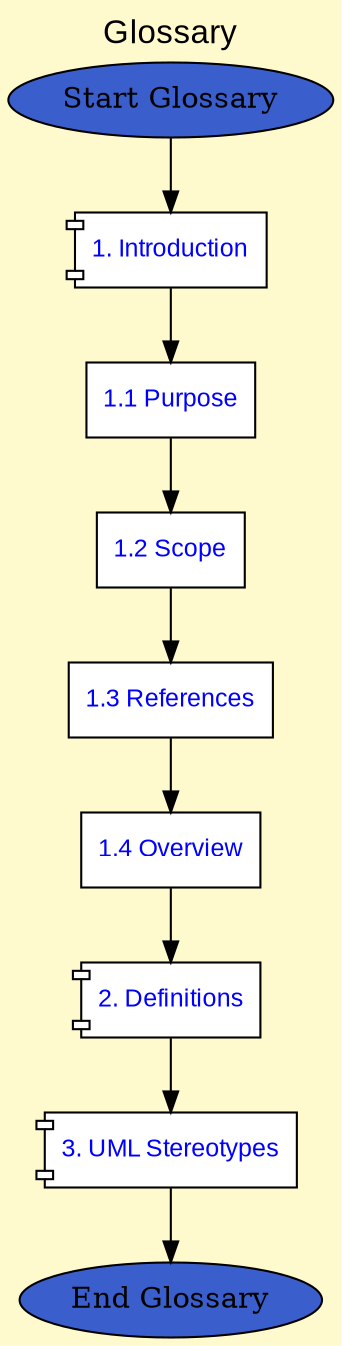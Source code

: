 digraph glossary {
  graph [
    fontsize = 16,
    fontname = Arial,
    label = "Glossary",
    labelloc = t,
    bgcolor = "lemonchiffon"
  ];
 
	"Artifact Start 1 2 1 2 1 10 0 Glossary |" -> "Artifact SectionWT 1 2 1 2 1 10 1 Introduction | Templates/Glossary/Introduction.txt" [style=solid];
	"Artifact SectionWT 1 2 1 2 1 10 1 Introduction | Templates/Glossary/Introduction.txt" -> "Artifact SectionWT 1 2 1 2 1 10 1.1 Purpose | Templates/Glossary/Purpose.txt" [style=solid];
	"Artifact SectionWT 1 2 1 2 1 10 1.1 Purpose | Templates/Glossary/Purpose.txt" -> "Artifact SectionWT 1 2 1 2 1 10 1.2 Scope | Templates/Glossary/Scope.txt" [style=solid];
	"Artifact SectionWT 1 2 1 2 1 10 1.2 Scope | Templates/Glossary/Scope.txt" -> "Artifact SectionWT 1 2 1 2 1 10 1.3 References | Templates/Glossary/References.txt" [style=solid];
	"Artifact SectionWT 1 2 1 2 1 10 1.3 References | Templates/Glossary/References.txt" -> "Artifact SectionWT 1 2 1 2 1 10 1.4 Overview | Templates/Glossary/Overview.txt" [style=solid];
	"Artifact SectionWT 1 2 1 2 1 10 1.4 Overview | Templates/Glossary/Overview.txt" -> "Artifact SectionWT 1 2 1 2 1 10 2 Definitions | Templates/Glossary/Definitions.txt" [style=solid];
	"Artifact SectionWT 1 2 1 2 1 10 2 Definitions | Templates/Glossary/Definitions.txt" -> "Artifact SectionWT 1 2 1 2 1 10 3 UML Stereotypes | Templates/Glossary/UMLStereotypes.txt" [style=solid];
	"Artifact SectionWT 1 2 1 2 1 10 3 UML Stereotypes | Templates/Glossary/UMLStereotypes.txt" -> "Artifact End 1 2 1 2 1 10 0 Glossary |" [style=solid];
    
	"Artifact Start 1 2 1 2 1 10 0 Glossary |" [shape=ellipse,label="Start Glossary",fillcolor =royalblue3,style=filled];
	"Artifact End 1 2 1 2 1 10 0 Glossary |" [shape=ellipse,label="End Glossary",fillcolor =royalblue3,style=filled];
	
	
	"Artifact SectionWT 1 2 1 2 1 10 1 Introduction | Templates/Glossary/Introduction.txt" [
    		shape = component,
    		label = "1. Introduction",
    		margin="0.11,0.11",
			URL = "./Templates/Introduction.txt",
    		fillcolor = white,
    		style = filled,
    		fontname = Arial,
	   		fontsize = 12,
			fontcolor = blue
	   		 
  		];	
	
	"Artifact SectionWT 1 2 1 2 1 10 1.1 Purpose | Templates/Glossary/Purpose.txt" [
    		shape = box,
    		label = "1.1 Purpose",
    		margin="0.11,0.11",
			URL = "./Templates/Purpose.txt",
    		fillcolor = white,
    		style = filled,
    		fontname = Arial,
	   		fontsize = 12,
			fontcolor = blue
  		];	
	"Artifact SectionWT 1 2 1 2 1 10 1.2 Scope | Templates/Glossary/Scope.txt" [
    		shape = box,
    		label = "1.2 Scope",
    		margin="0.11,0.11",
			URL = "./Templates/Scope.txt",			
    		fillcolor = white,
    		style = filled,
    		fontname = Arial,
	   		fontsize = 12,
			fontcolor = blue
  		];
	"Artifact SectionWT 1 2 1 2 1 10 1.3 References | Templates/Glossary/References.txt" [
    		shape = box,
    		label = "1.3 References",
    		margin="0.11,0.11",
			URL = "./Templates/References.txt",
    		fillcolor = white,
    		style = filled,
    		fontname = Arial,
	   		fontsize = 12,
			fontcolor = blue
  		];			
	"Artifact SectionWT 1 2 1 2 1 10 1.4 Overview | Templates/Glossary/Overview.txt" [
    		shape = box,
    		label = "1.4 Overview",
    		margin="0.11,0.11",
			URL = "./Templates/Overview.txt",
    		fillcolor = white,
    		style = filled,
    		fontname = Arial,
	   		fontsize = 12,
			fontcolor = blue
  		];	
	"Artifact SectionWT 1 2 1 2 1 10 2 Definitions | Templates/Glossary/Definitions.txt" [
    		shape = component,
    		label = "2. Definitions",
    		margin="0.11,0.11",
			URL = "./Templates/Definitions.txt",
    		fillcolor = white,
    		style = filled,
    		fontname = Arial,
	   		fontsize = 12,
			fontcolor = blue
  		];
    "Artifact SectionWT 1 2 1 2 1 10 3 UML Stereotypes | Templates/Glossary/UMLStereotypes.txt" [
    		shape = component,
    		label = "3. UML Stereotypes",
    		margin="0.11,0.11",
			URL = "./Templates/UMLStereotypes.txt",
    		fillcolor = white,
    		style = filled,
    		fontname = Arial,
	   		fontsize = 12,
			fontcolor = blue
  		];			

		
}